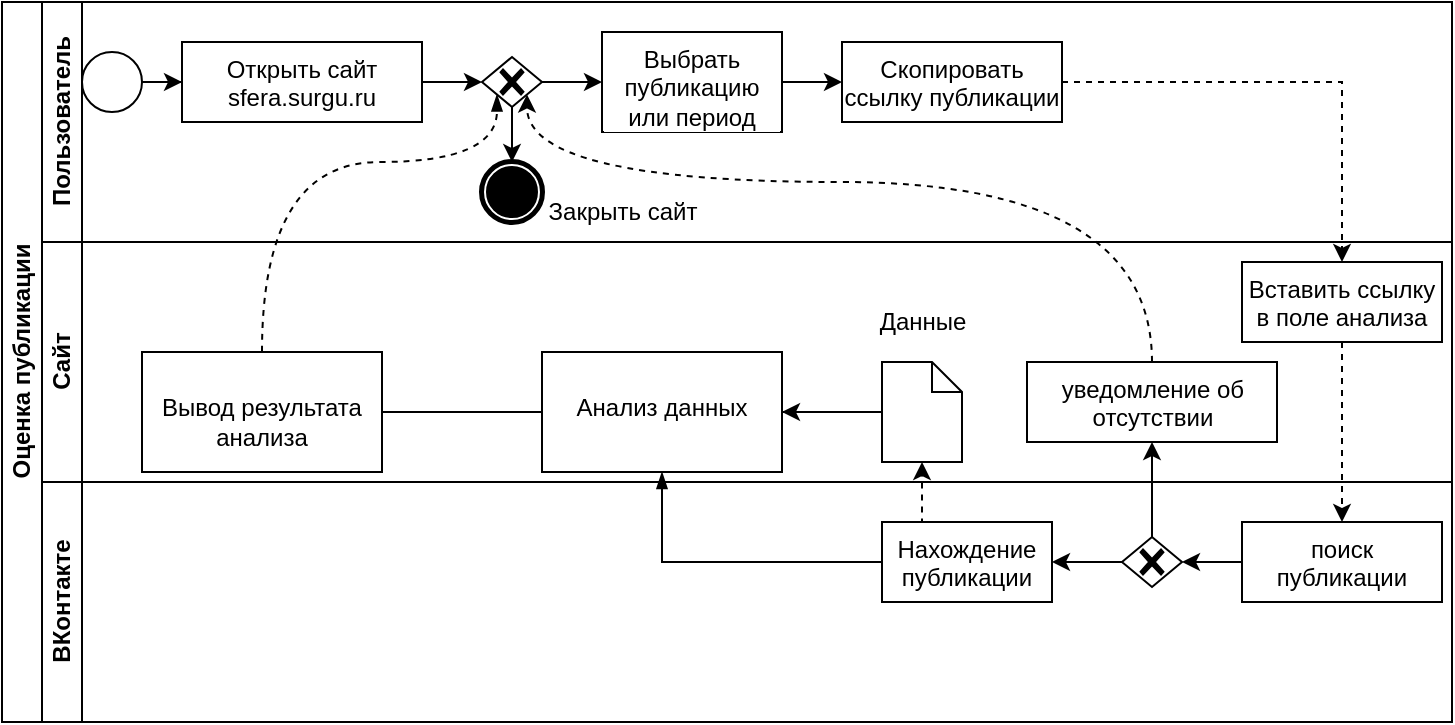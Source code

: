 <mxfile version="20.8.5" type="github">
  <diagram name="Page-1" id="2a216829-ef6e-dabb-86c1-c78162f3ba2b">
    <mxGraphModel dx="1050" dy="581" grid="1" gridSize="10" guides="1" tooltips="1" connect="1" arrows="1" fold="1" page="1" pageScale="1" pageWidth="850" pageHeight="1100" background="none" math="0" shadow="0">
      <root>
        <mxCell id="0" />
        <mxCell id="1" parent="0" />
        <mxCell id="vfP_KP8TfnBtR3miXO91-9" value="Оценка публикации" style="swimlane;childLayout=stackLayout;resizeParent=1;resizeParentMax=0;horizontal=0;startSize=20;horizontalStack=0;html=1;" parent="1" vertex="1">
          <mxGeometry x="50" y="140" width="725" height="360" as="geometry" />
        </mxCell>
        <mxCell id="vfP_KP8TfnBtR3miXO91-10" value="Пользователь" style="swimlane;startSize=20;horizontal=0;html=1;" parent="vfP_KP8TfnBtR3miXO91-9" vertex="1">
          <mxGeometry x="20" width="705" height="120" as="geometry" />
        </mxCell>
        <mxCell id="vfP_KP8TfnBtR3miXO91-16" value="" style="edgeStyle=orthogonalEdgeStyle;rounded=0;orthogonalLoop=1;jettySize=auto;html=1;" parent="vfP_KP8TfnBtR3miXO91-10" source="vfP_KP8TfnBtR3miXO91-13" target="vfP_KP8TfnBtR3miXO91-15" edge="1">
          <mxGeometry relative="1" as="geometry" />
        </mxCell>
        <mxCell id="vfP_KP8TfnBtR3miXO91-13" value="" style="points=[[0.145,0.145,0],[0.5,0,0],[0.855,0.145,0],[1,0.5,0],[0.855,0.855,0],[0.5,1,0],[0.145,0.855,0],[0,0.5,0]];shape=mxgraph.bpmn.event;html=1;verticalLabelPosition=bottom;labelBackgroundColor=#ffffff;verticalAlign=top;align=center;perimeter=ellipsePerimeter;outlineConnect=0;aspect=fixed;outline=standard;symbol=general;" parent="vfP_KP8TfnBtR3miXO91-10" vertex="1">
          <mxGeometry x="20" y="25" width="30" height="30" as="geometry" />
        </mxCell>
        <mxCell id="vfP_KP8TfnBtR3miXO91-26" style="edgeStyle=orthogonalEdgeStyle;rounded=0;orthogonalLoop=1;jettySize=auto;html=1;exitX=1;exitY=0.5;exitDx=0;exitDy=0;entryX=0;entryY=0.5;entryDx=0;entryDy=0;entryPerimeter=0;" parent="vfP_KP8TfnBtR3miXO91-10" source="vfP_KP8TfnBtR3miXO91-15" target="vfP_KP8TfnBtR3miXO91-21" edge="1">
          <mxGeometry relative="1" as="geometry" />
        </mxCell>
        <mxCell id="vfP_KP8TfnBtR3miXO91-15" value="Открыть сайт&lt;br&gt;sfera.surgu.ru" style="whiteSpace=wrap;html=1;verticalAlign=top;labelBackgroundColor=#ffffff;" parent="vfP_KP8TfnBtR3miXO91-10" vertex="1">
          <mxGeometry x="70" y="20" width="120" height="40" as="geometry" />
        </mxCell>
        <mxCell id="vfP_KP8TfnBtR3miXO91-28" value="" style="edgeStyle=orthogonalEdgeStyle;rounded=0;orthogonalLoop=1;jettySize=auto;html=1;" parent="vfP_KP8TfnBtR3miXO91-10" source="vfP_KP8TfnBtR3miXO91-17" target="vfP_KP8TfnBtR3miXO91-27" edge="1">
          <mxGeometry relative="1" as="geometry" />
        </mxCell>
        <mxCell id="vfP_KP8TfnBtR3miXO91-17" value="Выбрать публикацию или период" style="whiteSpace=wrap;html=1;verticalAlign=top;labelBackgroundColor=#ffffff;" parent="vfP_KP8TfnBtR3miXO91-10" vertex="1">
          <mxGeometry x="280" y="15" width="90" height="50" as="geometry" />
        </mxCell>
        <mxCell id="vfP_KP8TfnBtR3miXO91-22" style="edgeStyle=orthogonalEdgeStyle;rounded=0;orthogonalLoop=1;jettySize=auto;html=1;exitX=1;exitY=0.5;exitDx=0;exitDy=0;exitPerimeter=0;entryX=0;entryY=0.5;entryDx=0;entryDy=0;" parent="vfP_KP8TfnBtR3miXO91-10" source="vfP_KP8TfnBtR3miXO91-21" target="vfP_KP8TfnBtR3miXO91-17" edge="1">
          <mxGeometry relative="1" as="geometry" />
        </mxCell>
        <mxCell id="vfP_KP8TfnBtR3miXO91-24" style="edgeStyle=orthogonalEdgeStyle;rounded=0;orthogonalLoop=1;jettySize=auto;html=1;exitX=0.5;exitY=1;exitDx=0;exitDy=0;exitPerimeter=0;entryX=0.5;entryY=0;entryDx=0;entryDy=0;entryPerimeter=0;" parent="vfP_KP8TfnBtR3miXO91-10" source="vfP_KP8TfnBtR3miXO91-21" target="vfP_KP8TfnBtR3miXO91-23" edge="1">
          <mxGeometry relative="1" as="geometry" />
        </mxCell>
        <mxCell id="vfP_KP8TfnBtR3miXO91-21" value="" style="points=[[0.25,0.25,0],[0.5,0,0],[0.75,0.25,0],[1,0.5,0],[0.75,0.75,0],[0.5,1,0],[0.25,0.75,0],[0,0.5,0]];shape=mxgraph.bpmn.gateway2;html=1;verticalLabelPosition=bottom;labelBackgroundColor=#ffffff;verticalAlign=top;align=center;perimeter=rhombusPerimeter;outlineConnect=0;outline=none;symbol=none;gwType=exclusive;" parent="vfP_KP8TfnBtR3miXO91-10" vertex="1">
          <mxGeometry x="220" y="27.5" width="30" height="25" as="geometry" />
        </mxCell>
        <mxCell id="vfP_KP8TfnBtR3miXO91-23" value="" style="points=[[0.145,0.145,0],[0.5,0,0],[0.855,0.145,0],[1,0.5,0],[0.855,0.855,0],[0.5,1,0],[0.145,0.855,0],[0,0.5,0]];shape=mxgraph.bpmn.event;html=1;verticalLabelPosition=bottom;labelBackgroundColor=#ffffff;verticalAlign=top;align=center;perimeter=ellipsePerimeter;outlineConnect=0;aspect=fixed;outline=end;symbol=terminate;" parent="vfP_KP8TfnBtR3miXO91-10" vertex="1">
          <mxGeometry x="220" y="80" width="30" height="30" as="geometry" />
        </mxCell>
        <mxCell id="vfP_KP8TfnBtR3miXO91-27" value="Скопировать ссылку публикации" style="whiteSpace=wrap;html=1;verticalAlign=top;labelBackgroundColor=#ffffff;" parent="vfP_KP8TfnBtR3miXO91-10" vertex="1">
          <mxGeometry x="400" y="20" width="110" height="40" as="geometry" />
        </mxCell>
        <mxCell id="vfP_KP8TfnBtR3miXO91-25" value="Закрыть сайт" style="text;html=1;align=center;verticalAlign=middle;resizable=0;points=[];autosize=1;strokeColor=none;fillColor=none;" parent="vfP_KP8TfnBtR3miXO91-10" vertex="1">
          <mxGeometry x="240" y="90" width="100" height="30" as="geometry" />
        </mxCell>
        <mxCell id="vfP_KP8TfnBtR3miXO91-11" value="Сайт" style="swimlane;startSize=20;horizontal=0;html=1;" parent="vfP_KP8TfnBtR3miXO91-9" vertex="1">
          <mxGeometry x="20" y="120" width="705" height="120" as="geometry" />
        </mxCell>
        <mxCell id="vfP_KP8TfnBtR3miXO91-29" value="Вставить ссылку в поле анализа" style="whiteSpace=wrap;html=1;verticalAlign=top;labelBackgroundColor=#ffffff;" parent="vfP_KP8TfnBtR3miXO91-11" vertex="1">
          <mxGeometry x="600" y="10" width="100" height="40" as="geometry" />
        </mxCell>
        <mxCell id="vfP_KP8TfnBtR3miXO91-34" value="уведомление об отсутствии" style="whiteSpace=wrap;html=1;verticalAlign=top;labelBackgroundColor=#ffffff;" parent="vfP_KP8TfnBtR3miXO91-11" vertex="1">
          <mxGeometry x="492.5" y="60" width="125" height="40" as="geometry" />
        </mxCell>
        <mxCell id="vfP_KP8TfnBtR3miXO91-42" value="" style="edgeStyle=orthogonalEdgeStyle;rounded=0;orthogonalLoop=1;jettySize=auto;html=1;dashed=1;" parent="vfP_KP8TfnBtR3miXO91-11" source="vfP_KP8TfnBtR3miXO91-39" target="vfP_KP8TfnBtR3miXO91-41" edge="1">
          <mxGeometry relative="1" as="geometry" />
        </mxCell>
        <mxCell id="vfP_KP8TfnBtR3miXO91-39" value="" style="shape=mxgraph.bpmn.data;labelPosition=center;verticalLabelPosition=bottom;align=center;verticalAlign=top;whiteSpace=wrap;size=15;html=1;" parent="vfP_KP8TfnBtR3miXO91-11" vertex="1">
          <mxGeometry x="420" y="60" width="40" height="50" as="geometry" />
        </mxCell>
        <mxCell id="vfP_KP8TfnBtR3miXO91-43" value="" style="edgeStyle=orthogonalEdgeStyle;rounded=0;orthogonalLoop=1;jettySize=auto;html=1;endArrow=none;endFill=0;" parent="vfP_KP8TfnBtR3miXO91-11" source="vfP_KP8TfnBtR3miXO91-41" target="vfP_KP8TfnBtR3miXO91-39" edge="1">
          <mxGeometry relative="1" as="geometry" />
        </mxCell>
        <mxCell id="vfP_KP8TfnBtR3miXO91-45" value="" style="edgeStyle=orthogonalEdgeStyle;rounded=0;orthogonalLoop=1;jettySize=auto;html=1;endArrow=none;endFill=0;" parent="vfP_KP8TfnBtR3miXO91-11" source="vfP_KP8TfnBtR3miXO91-41" target="vfP_KP8TfnBtR3miXO91-44" edge="1">
          <mxGeometry relative="1" as="geometry" />
        </mxCell>
        <mxCell id="vfP_KP8TfnBtR3miXO91-41" value="&lt;br&gt;Анализ данных" style="whiteSpace=wrap;html=1;verticalAlign=top;" parent="vfP_KP8TfnBtR3miXO91-11" vertex="1">
          <mxGeometry x="250" y="55" width="120" height="60" as="geometry" />
        </mxCell>
        <mxCell id="vfP_KP8TfnBtR3miXO91-44" value="&lt;br&gt;Вывод результата анализа" style="whiteSpace=wrap;html=1;verticalAlign=top;" parent="vfP_KP8TfnBtR3miXO91-11" vertex="1">
          <mxGeometry x="50" y="55" width="120" height="60" as="geometry" />
        </mxCell>
        <mxCell id="vfP_KP8TfnBtR3miXO91-49" style="edgeStyle=none;rounded=0;orthogonalLoop=1;jettySize=auto;html=1;entryX=0.5;entryY=1;entryDx=0;entryDy=0;dashed=1;endArrow=blockThin;endFill=1;" parent="vfP_KP8TfnBtR3miXO91-11" source="vfP_KP8TfnBtR3miXO91-41" target="vfP_KP8TfnBtR3miXO91-41" edge="1">
          <mxGeometry relative="1" as="geometry" />
        </mxCell>
        <mxCell id="vfP_KP8TfnBtR3miXO91-12" value="ВКонтакте" style="swimlane;startSize=20;horizontal=0;html=1;" parent="vfP_KP8TfnBtR3miXO91-9" vertex="1">
          <mxGeometry x="20" y="240" width="705" height="120" as="geometry" />
        </mxCell>
        <mxCell id="vfP_KP8TfnBtR3miXO91-33" style="edgeStyle=orthogonalEdgeStyle;rounded=0;orthogonalLoop=1;jettySize=auto;html=1;exitX=0;exitY=0.5;exitDx=0;exitDy=0;entryX=1;entryY=0.5;entryDx=0;entryDy=0;entryPerimeter=0;" parent="vfP_KP8TfnBtR3miXO91-12" source="vfP_KP8TfnBtR3miXO91-19" target="vfP_KP8TfnBtR3miXO91-32" edge="1">
          <mxGeometry relative="1" as="geometry" />
        </mxCell>
        <mxCell id="vfP_KP8TfnBtR3miXO91-19" value="поиск публикации" style="whiteSpace=wrap;html=1;verticalAlign=top;labelBackgroundColor=#ffffff;" parent="vfP_KP8TfnBtR3miXO91-12" vertex="1">
          <mxGeometry x="600" y="20" width="100" height="40" as="geometry" />
        </mxCell>
        <mxCell id="vfP_KP8TfnBtR3miXO91-38" value="" style="edgeStyle=orthogonalEdgeStyle;rounded=0;orthogonalLoop=1;jettySize=auto;html=1;" parent="vfP_KP8TfnBtR3miXO91-12" source="vfP_KP8TfnBtR3miXO91-32" target="vfP_KP8TfnBtR3miXO91-37" edge="1">
          <mxGeometry relative="1" as="geometry" />
        </mxCell>
        <mxCell id="vfP_KP8TfnBtR3miXO91-32" value="" style="points=[[0.25,0.25,0],[0.5,0,0],[0.75,0.25,0],[1,0.5,0],[0.75,0.75,0],[0.5,1,0],[0.25,0.75,0],[0,0.5,0]];shape=mxgraph.bpmn.gateway2;html=1;verticalLabelPosition=bottom;labelBackgroundColor=#ffffff;verticalAlign=top;align=center;perimeter=rhombusPerimeter;outlineConnect=0;outline=none;symbol=none;gwType=exclusive;" parent="vfP_KP8TfnBtR3miXO91-12" vertex="1">
          <mxGeometry x="540" y="27.5" width="30" height="25" as="geometry" />
        </mxCell>
        <mxCell id="vfP_KP8TfnBtR3miXO91-37" value="Нахождение публикации" style="whiteSpace=wrap;html=1;verticalAlign=top;labelBackgroundColor=#ffffff;" parent="vfP_KP8TfnBtR3miXO91-12" vertex="1">
          <mxGeometry x="420" y="20" width="85" height="40" as="geometry" />
        </mxCell>
        <mxCell id="vfP_KP8TfnBtR3miXO91-30" value="" style="edgeStyle=orthogonalEdgeStyle;rounded=0;orthogonalLoop=1;jettySize=auto;html=1;dashed=1;" parent="vfP_KP8TfnBtR3miXO91-9" source="vfP_KP8TfnBtR3miXO91-27" target="vfP_KP8TfnBtR3miXO91-29" edge="1">
          <mxGeometry relative="1" as="geometry" />
        </mxCell>
        <mxCell id="vfP_KP8TfnBtR3miXO91-31" style="edgeStyle=orthogonalEdgeStyle;rounded=0;orthogonalLoop=1;jettySize=auto;html=1;exitX=0.5;exitY=1;exitDx=0;exitDy=0;entryX=0.5;entryY=0;entryDx=0;entryDy=0;dashed=1;" parent="vfP_KP8TfnBtR3miXO91-9" source="vfP_KP8TfnBtR3miXO91-29" target="vfP_KP8TfnBtR3miXO91-19" edge="1">
          <mxGeometry relative="1" as="geometry" />
        </mxCell>
        <mxCell id="vfP_KP8TfnBtR3miXO91-35" value="" style="edgeStyle=orthogonalEdgeStyle;rounded=0;orthogonalLoop=1;jettySize=auto;html=1;" parent="vfP_KP8TfnBtR3miXO91-9" source="vfP_KP8TfnBtR3miXO91-32" target="vfP_KP8TfnBtR3miXO91-34" edge="1">
          <mxGeometry relative="1" as="geometry" />
        </mxCell>
        <mxCell id="vfP_KP8TfnBtR3miXO91-36" style="edgeStyle=orthogonalEdgeStyle;rounded=0;orthogonalLoop=1;jettySize=auto;html=1;exitX=0.5;exitY=0;exitDx=0;exitDy=0;entryX=0.75;entryY=0.75;entryDx=0;entryDy=0;entryPerimeter=0;curved=1;dashed=1;" parent="vfP_KP8TfnBtR3miXO91-9" source="vfP_KP8TfnBtR3miXO91-34" target="vfP_KP8TfnBtR3miXO91-21" edge="1">
          <mxGeometry relative="1" as="geometry">
            <Array as="points">
              <mxPoint x="575" y="90" />
              <mxPoint x="263" y="90" />
            </Array>
          </mxGeometry>
        </mxCell>
        <mxCell id="vfP_KP8TfnBtR3miXO91-40" style="edgeStyle=orthogonalEdgeStyle;rounded=0;orthogonalLoop=1;jettySize=auto;html=1;exitX=0.25;exitY=0;exitDx=0;exitDy=0;entryX=0.5;entryY=1;entryDx=0;entryDy=0;entryPerimeter=0;dashed=1;" parent="vfP_KP8TfnBtR3miXO91-9" source="vfP_KP8TfnBtR3miXO91-37" target="vfP_KP8TfnBtR3miXO91-39" edge="1">
          <mxGeometry relative="1" as="geometry" />
        </mxCell>
        <mxCell id="vfP_KP8TfnBtR3miXO91-46" style="edgeStyle=orthogonalEdgeStyle;rounded=0;orthogonalLoop=1;jettySize=auto;html=1;exitX=0.5;exitY=0;exitDx=0;exitDy=0;entryX=0.25;entryY=0.75;entryDx=0;entryDy=0;entryPerimeter=0;endArrow=blockThin;endFill=1;curved=1;dashed=1;" parent="vfP_KP8TfnBtR3miXO91-9" source="vfP_KP8TfnBtR3miXO91-44" target="vfP_KP8TfnBtR3miXO91-21" edge="1">
          <mxGeometry relative="1" as="geometry">
            <Array as="points">
              <mxPoint x="130" y="80" />
              <mxPoint x="247" y="80" />
            </Array>
          </mxGeometry>
        </mxCell>
        <mxCell id="vfP_KP8TfnBtR3miXO91-51" style="edgeStyle=orthogonalEdgeStyle;rounded=0;orthogonalLoop=1;jettySize=auto;html=1;exitX=0;exitY=0.5;exitDx=0;exitDy=0;entryX=0.5;entryY=1;entryDx=0;entryDy=0;endArrow=blockThin;endFill=1;" parent="vfP_KP8TfnBtR3miXO91-9" source="vfP_KP8TfnBtR3miXO91-37" target="vfP_KP8TfnBtR3miXO91-41" edge="1">
          <mxGeometry relative="1" as="geometry" />
        </mxCell>
        <mxCell id="vfP_KP8TfnBtR3miXO91-47" value="Данные" style="text;html=1;align=center;verticalAlign=middle;resizable=0;points=[];autosize=1;strokeColor=none;fillColor=none;" parent="1" vertex="1">
          <mxGeometry x="475" y="285" width="70" height="30" as="geometry" />
        </mxCell>
      </root>
    </mxGraphModel>
  </diagram>
</mxfile>
